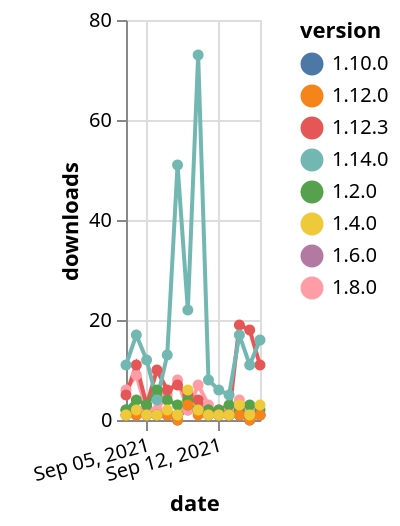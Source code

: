 {"$schema": "https://vega.github.io/schema/vega-lite/v5.json", "description": "A simple bar chart with embedded data.", "data": {"values": [{"date": "2021-09-03", "total": 1238, "delta": 1, "version": "1.6.0"}, {"date": "2021-09-04", "total": 1239, "delta": 1, "version": "1.6.0"}, {"date": "2021-09-05", "total": 1240, "delta": 1, "version": "1.6.0"}, {"date": "2021-09-06", "total": 1241, "delta": 1, "version": "1.6.0"}, {"date": "2021-09-07", "total": 1242, "delta": 1, "version": "1.6.0"}, {"date": "2021-09-08", "total": 1243, "delta": 1, "version": "1.6.0"}, {"date": "2021-09-09", "total": 1245, "delta": 2, "version": "1.6.0"}, {"date": "2021-09-10", "total": 1247, "delta": 2, "version": "1.6.0"}, {"date": "2021-09-11", "total": 1248, "delta": 1, "version": "1.6.0"}, {"date": "2021-09-12", "total": 1249, "delta": 1, "version": "1.6.0"}, {"date": "2021-09-13", "total": 1250, "delta": 1, "version": "1.6.0"}, {"date": "2021-09-14", "total": 1251, "delta": 1, "version": "1.6.0"}, {"date": "2021-09-15", "total": 1252, "delta": 1, "version": "1.6.0"}, {"date": "2021-09-16", "total": 1253, "delta": 1, "version": "1.6.0"}, {"date": "2021-09-03", "total": 3426, "delta": 6, "version": "1.8.0"}, {"date": "2021-09-04", "total": 3435, "delta": 9, "version": "1.8.0"}, {"date": "2021-09-05", "total": 3437, "delta": 2, "version": "1.8.0"}, {"date": "2021-09-06", "total": 3439, "delta": 2, "version": "1.8.0"}, {"date": "2021-09-07", "total": 3444, "delta": 5, "version": "1.8.0"}, {"date": "2021-09-08", "total": 3452, "delta": 8, "version": "1.8.0"}, {"date": "2021-09-09", "total": 3454, "delta": 2, "version": "1.8.0"}, {"date": "2021-09-10", "total": 3461, "delta": 7, "version": "1.8.0"}, {"date": "2021-09-11", "total": 3464, "delta": 3, "version": "1.8.0"}, {"date": "2021-09-12", "total": 3465, "delta": 1, "version": "1.8.0"}, {"date": "2021-09-13", "total": 3467, "delta": 2, "version": "1.8.0"}, {"date": "2021-09-14", "total": 3471, "delta": 4, "version": "1.8.0"}, {"date": "2021-09-15", "total": 3473, "delta": 2, "version": "1.8.0"}, {"date": "2021-09-16", "total": 3474, "delta": 1, "version": "1.8.0"}, {"date": "2021-09-03", "total": 1151, "delta": 2, "version": "1.10.0"}, {"date": "2021-09-04", "total": 1153, "delta": 2, "version": "1.10.0"}, {"date": "2021-09-05", "total": 1154, "delta": 1, "version": "1.10.0"}, {"date": "2021-09-06", "total": 1155, "delta": 1, "version": "1.10.0"}, {"date": "2021-09-07", "total": 1156, "delta": 1, "version": "1.10.0"}, {"date": "2021-09-08", "total": 1156, "delta": 0, "version": "1.10.0"}, {"date": "2021-09-09", "total": 1159, "delta": 3, "version": "1.10.0"}, {"date": "2021-09-10", "total": 1161, "delta": 2, "version": "1.10.0"}, {"date": "2021-09-11", "total": 1162, "delta": 1, "version": "1.10.0"}, {"date": "2021-09-12", "total": 1163, "delta": 1, "version": "1.10.0"}, {"date": "2021-09-13", "total": 1164, "delta": 1, "version": "1.10.0"}, {"date": "2021-09-14", "total": 1165, "delta": 1, "version": "1.10.0"}, {"date": "2021-09-15", "total": 1165, "delta": 0, "version": "1.10.0"}, {"date": "2021-09-16", "total": 1166, "delta": 1, "version": "1.10.0"}, {"date": "2021-09-03", "total": 1194, "delta": 5, "version": "1.12.3"}, {"date": "2021-09-04", "total": 1205, "delta": 11, "version": "1.12.3"}, {"date": "2021-09-05", "total": 1208, "delta": 3, "version": "1.12.3"}, {"date": "2021-09-06", "total": 1218, "delta": 10, "version": "1.12.3"}, {"date": "2021-09-07", "total": 1224, "delta": 6, "version": "1.12.3"}, {"date": "2021-09-08", "total": 1231, "delta": 7, "version": "1.12.3"}, {"date": "2021-09-09", "total": 1236, "delta": 5, "version": "1.12.3"}, {"date": "2021-09-10", "total": 1240, "delta": 4, "version": "1.12.3"}, {"date": "2021-09-11", "total": 1242, "delta": 2, "version": "1.12.3"}, {"date": "2021-09-12", "total": 1244, "delta": 2, "version": "1.12.3"}, {"date": "2021-09-13", "total": 1245, "delta": 1, "version": "1.12.3"}, {"date": "2021-09-14", "total": 1264, "delta": 19, "version": "1.12.3"}, {"date": "2021-09-15", "total": 1282, "delta": 18, "version": "1.12.3"}, {"date": "2021-09-16", "total": 1293, "delta": 11, "version": "1.12.3"}, {"date": "2021-09-03", "total": 3284, "delta": 2, "version": "1.2.0"}, {"date": "2021-09-04", "total": 3288, "delta": 4, "version": "1.2.0"}, {"date": "2021-09-05", "total": 3291, "delta": 3, "version": "1.2.0"}, {"date": "2021-09-06", "total": 3297, "delta": 6, "version": "1.2.0"}, {"date": "2021-09-07", "total": 3301, "delta": 4, "version": "1.2.0"}, {"date": "2021-09-08", "total": 3304, "delta": 3, "version": "1.2.0"}, {"date": "2021-09-09", "total": 3308, "delta": 4, "version": "1.2.0"}, {"date": "2021-09-10", "total": 3310, "delta": 2, "version": "1.2.0"}, {"date": "2021-09-11", "total": 3312, "delta": 2, "version": "1.2.0"}, {"date": "2021-09-12", "total": 3314, "delta": 2, "version": "1.2.0"}, {"date": "2021-09-13", "total": 3317, "delta": 3, "version": "1.2.0"}, {"date": "2021-09-14", "total": 3319, "delta": 2, "version": "1.2.0"}, {"date": "2021-09-15", "total": 3322, "delta": 3, "version": "1.2.0"}, {"date": "2021-09-16", "total": 3324, "delta": 2, "version": "1.2.0"}, {"date": "2021-09-03", "total": 855, "delta": 11, "version": "1.14.0"}, {"date": "2021-09-04", "total": 872, "delta": 17, "version": "1.14.0"}, {"date": "2021-09-05", "total": 884, "delta": 12, "version": "1.14.0"}, {"date": "2021-09-06", "total": 888, "delta": 4, "version": "1.14.0"}, {"date": "2021-09-07", "total": 901, "delta": 13, "version": "1.14.0"}, {"date": "2021-09-08", "total": 952, "delta": 51, "version": "1.14.0"}, {"date": "2021-09-09", "total": 974, "delta": 22, "version": "1.14.0"}, {"date": "2021-09-10", "total": 1047, "delta": 73, "version": "1.14.0"}, {"date": "2021-09-11", "total": 1055, "delta": 8, "version": "1.14.0"}, {"date": "2021-09-12", "total": 1061, "delta": 6, "version": "1.14.0"}, {"date": "2021-09-13", "total": 1066, "delta": 5, "version": "1.14.0"}, {"date": "2021-09-14", "total": 1083, "delta": 17, "version": "1.14.0"}, {"date": "2021-09-15", "total": 1094, "delta": 11, "version": "1.14.0"}, {"date": "2021-09-16", "total": 1110, "delta": 16, "version": "1.14.0"}, {"date": "2021-09-03", "total": 1856, "delta": 1, "version": "1.12.0"}, {"date": "2021-09-04", "total": 1857, "delta": 1, "version": "1.12.0"}, {"date": "2021-09-05", "total": 1858, "delta": 1, "version": "1.12.0"}, {"date": "2021-09-06", "total": 1859, "delta": 1, "version": "1.12.0"}, {"date": "2021-09-07", "total": 1860, "delta": 1, "version": "1.12.0"}, {"date": "2021-09-08", "total": 1860, "delta": 0, "version": "1.12.0"}, {"date": "2021-09-09", "total": 1863, "delta": 3, "version": "1.12.0"}, {"date": "2021-09-10", "total": 1864, "delta": 1, "version": "1.12.0"}, {"date": "2021-09-11", "total": 1865, "delta": 1, "version": "1.12.0"}, {"date": "2021-09-12", "total": 1866, "delta": 1, "version": "1.12.0"}, {"date": "2021-09-13", "total": 1867, "delta": 1, "version": "1.12.0"}, {"date": "2021-09-14", "total": 1868, "delta": 1, "version": "1.12.0"}, {"date": "2021-09-15", "total": 1868, "delta": 0, "version": "1.12.0"}, {"date": "2021-09-16", "total": 1869, "delta": 1, "version": "1.12.0"}, {"date": "2021-09-03", "total": 3375, "delta": 1, "version": "1.4.0"}, {"date": "2021-09-04", "total": 3377, "delta": 2, "version": "1.4.0"}, {"date": "2021-09-05", "total": 3378, "delta": 1, "version": "1.4.0"}, {"date": "2021-09-06", "total": 3379, "delta": 1, "version": "1.4.0"}, {"date": "2021-09-07", "total": 3381, "delta": 2, "version": "1.4.0"}, {"date": "2021-09-08", "total": 3382, "delta": 1, "version": "1.4.0"}, {"date": "2021-09-09", "total": 3388, "delta": 6, "version": "1.4.0"}, {"date": "2021-09-10", "total": 3390, "delta": 2, "version": "1.4.0"}, {"date": "2021-09-11", "total": 3391, "delta": 1, "version": "1.4.0"}, {"date": "2021-09-12", "total": 3392, "delta": 1, "version": "1.4.0"}, {"date": "2021-09-13", "total": 3393, "delta": 1, "version": "1.4.0"}, {"date": "2021-09-14", "total": 3396, "delta": 3, "version": "1.4.0"}, {"date": "2021-09-15", "total": 3397, "delta": 1, "version": "1.4.0"}, {"date": "2021-09-16", "total": 3400, "delta": 3, "version": "1.4.0"}]}, "width": "container", "mark": {"type": "line", "point": {"filled": true}}, "encoding": {"x": {"field": "date", "type": "temporal", "timeUnit": "yearmonthdate", "title": "date", "axis": {"labelAngle": -15}}, "y": {"field": "delta", "type": "quantitative", "title": "downloads"}, "color": {"field": "version", "type": "nominal"}, "tooltip": {"field": "delta"}}}